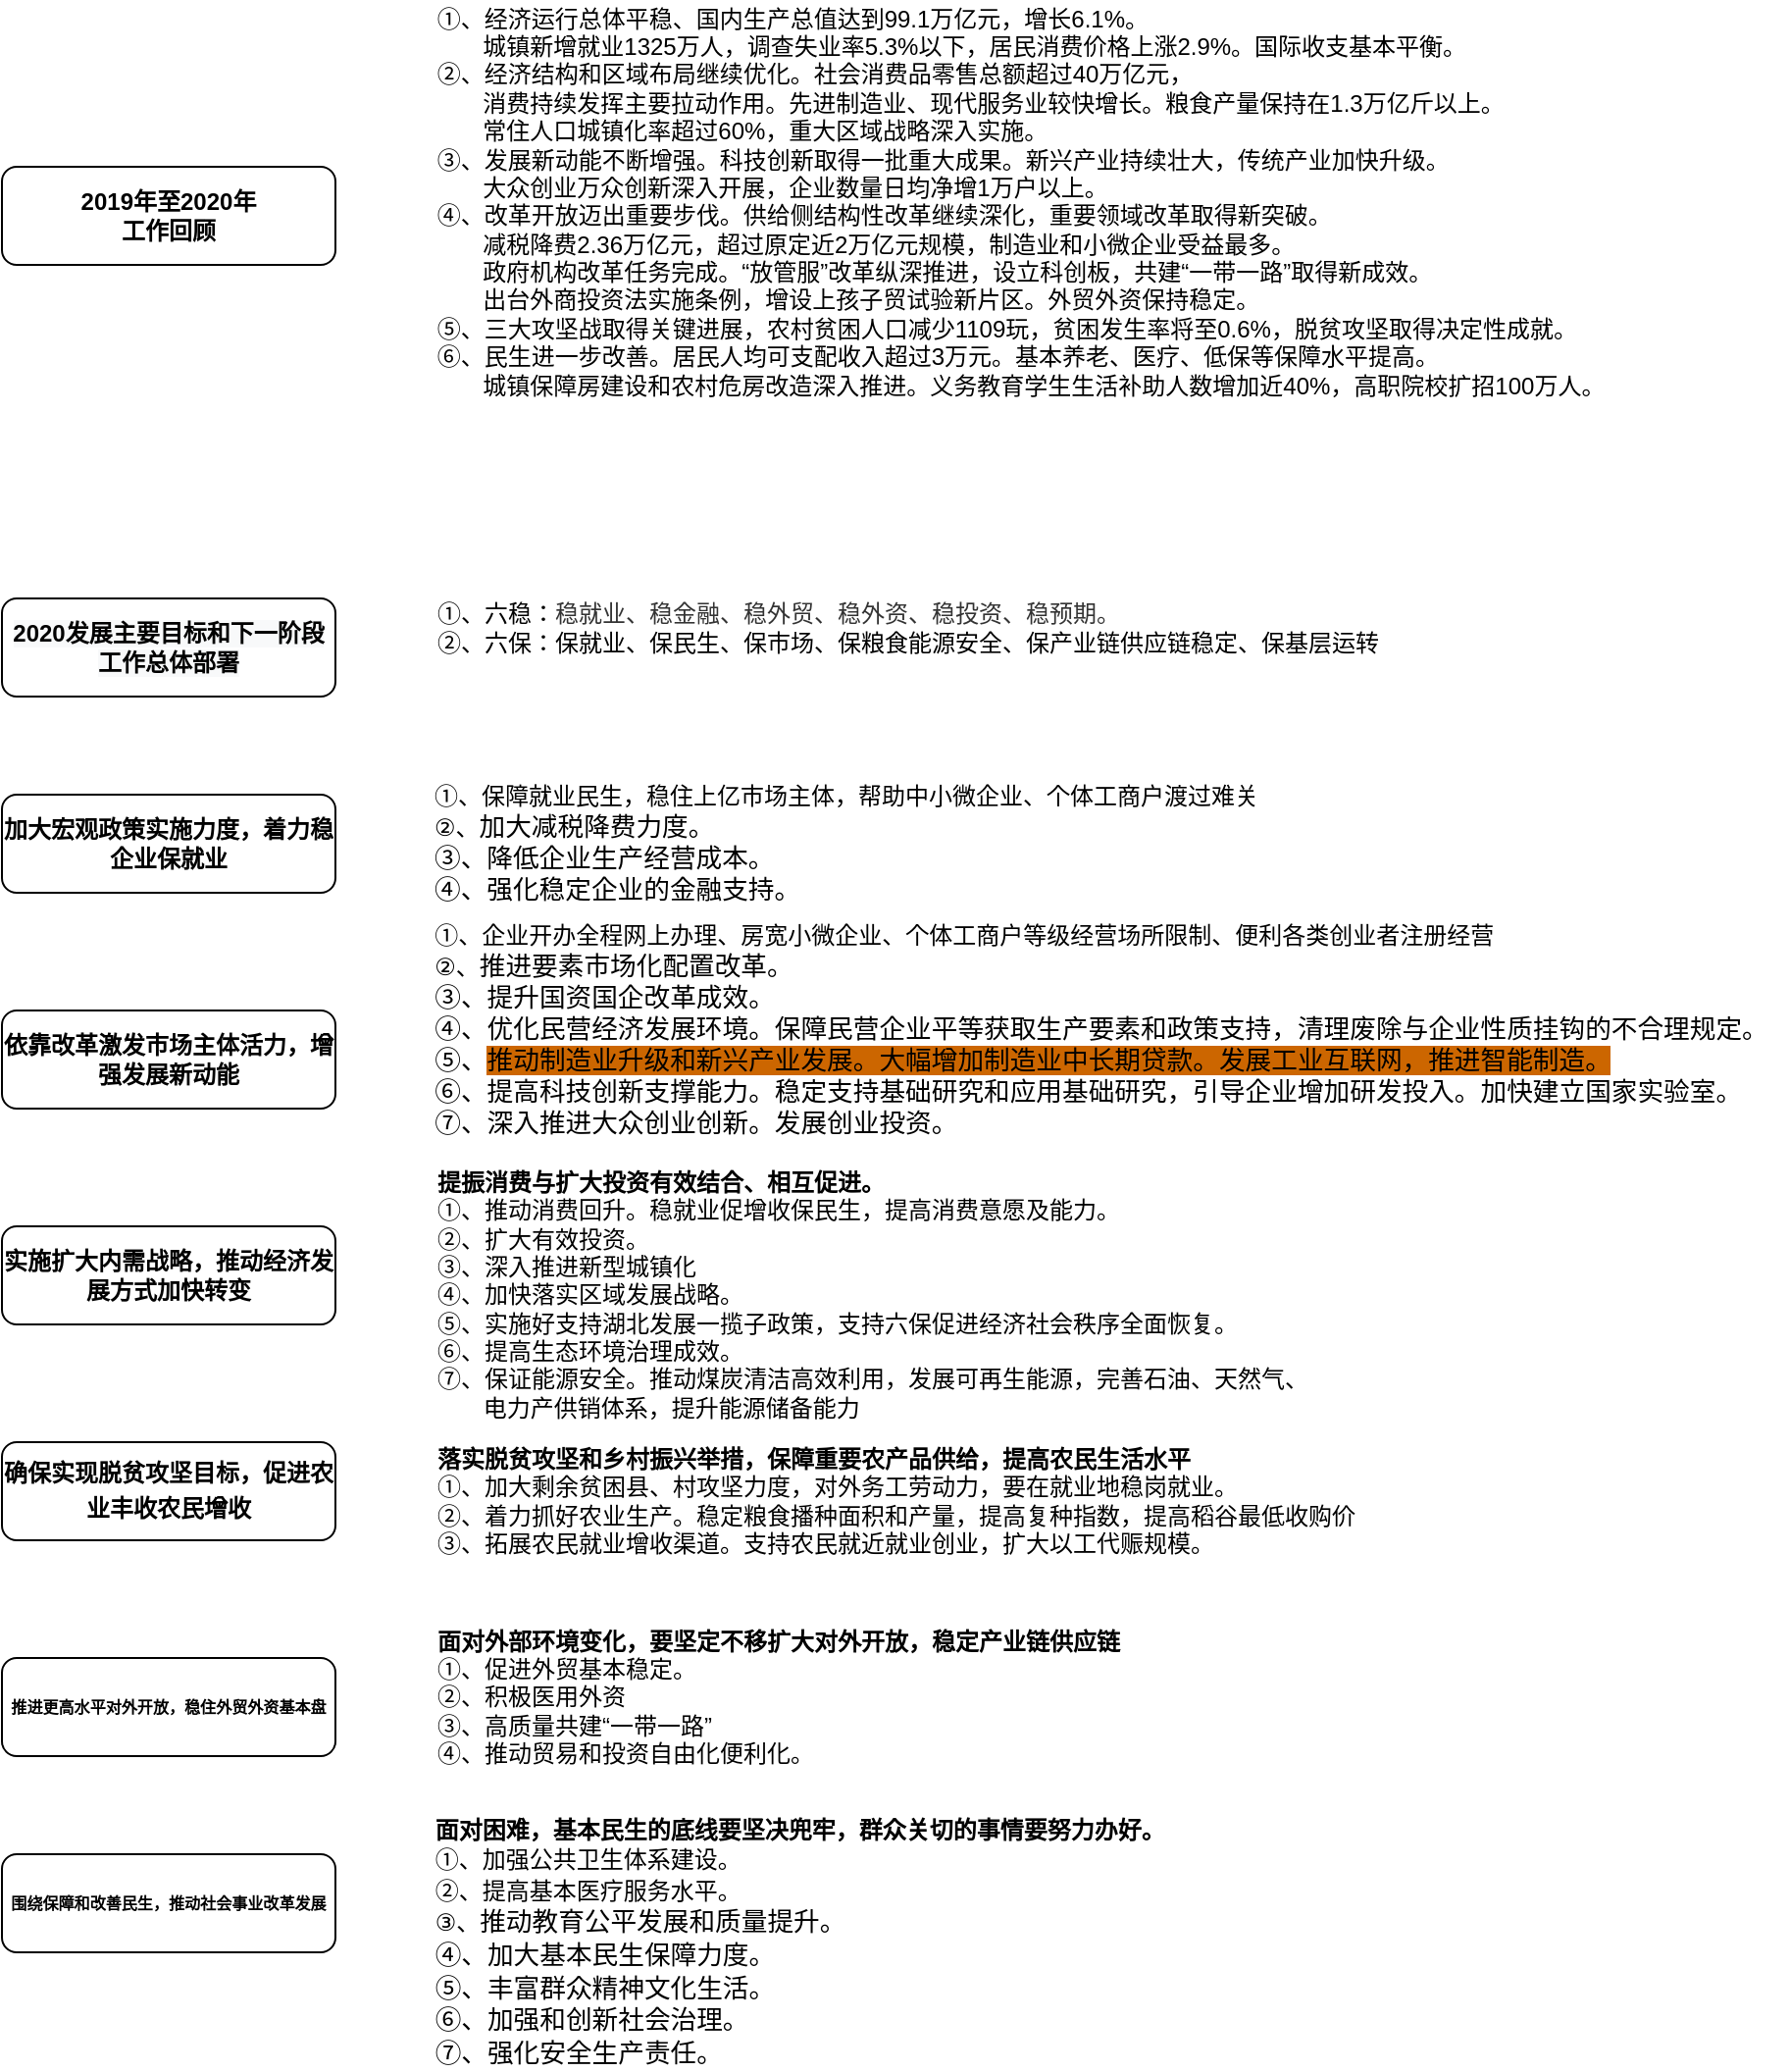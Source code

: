 <mxfile version="13.1.7" type="github">
  <diagram id="1MwcNvDsCMdtUdcm8Kb8" name="第 1 页">
    <mxGraphModel dx="477" dy="762" grid="1" gridSize="10" guides="1" tooltips="1" connect="1" arrows="1" fold="1" page="1" pageScale="1" pageWidth="827" pageHeight="1169" math="0" shadow="0">
      <root>
        <mxCell id="0" />
        <mxCell id="1" parent="0" />
        <mxCell id="WT6hAqRgKXSxZnjj4pXC-1" value="&lt;div&gt;&lt;div class=&quot;document&quot;&gt;&lt;h6&gt;&lt;span style=&quot;background: transparent ; letter-spacing: 0pt ; vertical-align: baseline&quot;&gt;&lt;font style=&quot;font-size: 12px&quot;&gt;2019年至2020年&lt;br&gt;工作回顾&lt;/font&gt;&lt;/span&gt;&lt;/h6&gt;&lt;/div&gt;&lt;/div&gt;" style="rounded=1;whiteSpace=wrap;html=1;" parent="1" vertex="1">
          <mxGeometry x="60" y="100" width="170" height="50" as="geometry" />
        </mxCell>
        <mxCell id="WT6hAqRgKXSxZnjj4pXC-3" value="&lt;font style=&quot;font-size: 12px&quot;&gt;&lt;span style=&quot;color: rgb(0 , 0 , 0) ; font-family: &amp;#34;helvetica&amp;#34; ; font-style: normal ; font-weight: 700 ; letter-spacing: normal ; text-align: center ; text-indent: 0px ; text-transform: none ; word-spacing: 0px ; background-color: rgb(248 , 249 , 250) ; float: none ; display: inline&quot;&gt;2020发展主要目标和下一阶段工作总体部署&lt;/span&gt;&lt;br&gt;&lt;/font&gt;" style="rounded=1;whiteSpace=wrap;html=1;" parent="1" vertex="1">
          <mxGeometry x="60" y="320" width="170" height="50" as="geometry" />
        </mxCell>
        <mxCell id="WT6hAqRgKXSxZnjj4pXC-5" value="&lt;div class=&quot;document&quot;&gt;&lt;h6&gt;&lt;div&gt;&lt;div class=&quot;document&quot;&gt;&lt;/div&gt;&lt;/div&gt;&lt;/h6&gt;&lt;h6&gt;&lt;span style=&quot;font-weight: 700 ; font-style: normal ; color: rgb(0 , 0 , 0) ; background: transparent ; letter-spacing: 0pt ; vertical-align: baseline&quot;&gt;&lt;font style=&quot;font-size: 12px&quot;&gt;加大宏观政策实施力度，着力稳企业保就业&lt;/font&gt;&lt;/span&gt;&lt;/h6&gt;&lt;/div&gt;" style="rounded=1;whiteSpace=wrap;html=1;" parent="1" vertex="1">
          <mxGeometry x="60" y="420" width="170" height="50" as="geometry" />
        </mxCell>
        <mxCell id="WT6hAqRgKXSxZnjj4pXC-6" value="&lt;div class=&quot;document&quot;&gt;&lt;h6&gt;&lt;div&gt;&lt;div class=&quot;document&quot;&gt;&lt;/div&gt;&lt;/div&gt;&lt;/h6&gt;&lt;h6&gt;&lt;span style=&quot;font-weight: 700 ; font-style: normal ; color: rgb(0 , 0 , 0) ; background: transparent ; letter-spacing: 0pt ; vertical-align: baseline&quot;&gt;&lt;font style=&quot;font-size: 12px&quot;&gt;依靠改革激发市场主体活力，增强发展新动能&lt;/font&gt;&lt;/span&gt;&lt;/h6&gt;&lt;/div&gt;" style="rounded=1;whiteSpace=wrap;html=1;" parent="1" vertex="1">
          <mxGeometry x="60" y="530" width="170" height="50" as="geometry" />
        </mxCell>
        <mxCell id="WT6hAqRgKXSxZnjj4pXC-7" value="&lt;div class=&quot;document&quot;&gt;&lt;h6&gt;&lt;div&gt;&lt;div class=&quot;document&quot;&gt;&lt;/div&gt;&lt;/div&gt;&lt;/h6&gt;&lt;h6&gt;&lt;div&gt;&lt;div class=&quot;document&quot;&gt;&lt;/div&gt;&lt;/div&gt;&lt;/h6&gt;&lt;h6&gt;&lt;span style=&quot;font-weight: 700 ; font-style: normal ; color: rgb(0 , 0 , 0) ; background: transparent ; letter-spacing: 0pt ; vertical-align: baseline&quot;&gt;&lt;font style=&quot;font-size: 12px&quot;&gt;实施扩大内需战略，推动经济发展方式加快转变&lt;/font&gt;&lt;/span&gt;&lt;/h6&gt;&lt;/div&gt;" style="rounded=1;whiteSpace=wrap;html=1;" parent="1" vertex="1">
          <mxGeometry x="60" y="640" width="170" height="50" as="geometry" />
        </mxCell>
        <mxCell id="WT6hAqRgKXSxZnjj4pXC-8" value="&lt;div class=&quot;document&quot;&gt;&lt;h6&gt;&lt;div&gt;&lt;div class=&quot;document&quot;&gt;&lt;/div&gt;&lt;/div&gt;&lt;/h6&gt;&lt;h6&gt;&lt;div&gt;&lt;div class=&quot;document&quot;&gt;&lt;/div&gt;&lt;/div&gt;&lt;/h6&gt;&lt;h6&gt;&lt;div&gt;&lt;div class=&quot;document&quot;&gt;&lt;/div&gt;&lt;/div&gt;&lt;/h6&gt;&lt;h6&gt;&lt;span style=&quot;font-weight: 700 ; font-style: normal ; color: rgb(0 , 0 , 0) ; background: transparent ; letter-spacing: 0pt ; vertical-align: baseline&quot;&gt;&lt;font style=&quot;font-size: 12px&quot;&gt;确保实现脱贫攻坚目标，促进农业丰收农民增收&lt;/font&gt;&lt;/span&gt;&lt;span style=&quot;font-size: 12pt ; font-family: &amp;#34;microsoft yahei&amp;#34; , , &amp;#34;pingfang sc&amp;#34; , &amp;#34;noto sans cjk sc&amp;#34; , &amp;#34;sf pro&amp;#34; , &amp;#34;roboto&amp;#34; , &amp;#34;droid sans&amp;#34; , &amp;#34;helvetica&amp;#34; , &amp;#34;tahoma&amp;#34; , &amp;#34;arial&amp;#34; , &amp;#34;hiragino sans gb&amp;#34; , &amp;#34;heiti sc&amp;#34; , sans-serif ; font-weight: 700 ; font-style: normal ; color: black ; background: transparent ; letter-spacing: 0pt ; vertical-align: baseline&quot;&gt;&lt;/span&gt;&lt;/h6&gt;&lt;/div&gt;" style="rounded=1;whiteSpace=wrap;html=1;" parent="1" vertex="1">
          <mxGeometry x="60" y="750" width="170" height="50" as="geometry" />
        </mxCell>
        <mxCell id="WT6hAqRgKXSxZnjj4pXC-9" value="&lt;div class=&quot;document&quot;&gt;&lt;h6&gt;&lt;div&gt;&lt;div class=&quot;document&quot;&gt;&lt;/div&gt;&lt;/div&gt;&lt;/h6&gt;&lt;h6&gt;&lt;div&gt;&lt;div class=&quot;document&quot;&gt;&lt;/div&gt;&lt;/div&gt;&lt;/h6&gt;&lt;h6&gt;&lt;div&gt;&lt;div class=&quot;document&quot;&gt;&lt;/div&gt;&lt;/div&gt;&lt;/h6&gt;&lt;font style=&quot;font-size: 12px&quot;&gt;&lt;/font&gt;&lt;div&gt;&lt;div class=&quot;document&quot;&gt;&lt;h6&gt;推进更高水平对外开放，稳住外贸外资基本盘&lt;/h6&gt;&lt;/div&gt;&lt;/div&gt;&lt;/div&gt;" style="rounded=1;whiteSpace=wrap;html=1;" parent="1" vertex="1">
          <mxGeometry x="60" y="860" width="170" height="50" as="geometry" />
        </mxCell>
        <mxCell id="WT6hAqRgKXSxZnjj4pXC-10" value="&lt;div class=&quot;document&quot;&gt;&lt;h6&gt;&lt;div&gt;&lt;div class=&quot;document&quot;&gt;&lt;/div&gt;&lt;/div&gt;&lt;/h6&gt;&lt;h6&gt;&lt;div&gt;&lt;div class=&quot;document&quot;&gt;&lt;/div&gt;&lt;/div&gt;&lt;/h6&gt;&lt;h6&gt;&lt;div&gt;&lt;div class=&quot;document&quot;&gt;&lt;/div&gt;&lt;/div&gt;&lt;/h6&gt;&lt;font style=&quot;font-size: 12px&quot;&gt;&lt;/font&gt;&lt;div&gt;&lt;div class=&quot;document&quot;&gt;&lt;h6&gt;围绕保障和改善民生，推动社会事业改革发展&lt;/h6&gt;&lt;/div&gt;&lt;/div&gt;&lt;/div&gt;" style="rounded=1;whiteSpace=wrap;html=1;" parent="1" vertex="1">
          <mxGeometry x="60" y="960" width="170" height="50" as="geometry" />
        </mxCell>
        <mxCell id="7a5fItOCjY3D-EyD9LjT-1" value="&amp;nbsp; &amp;nbsp;①、六稳：&lt;span style=&quot;color: rgb(51 , 51 , 51) ; font-family: &amp;#34;arial&amp;#34; ; background-color: rgb(255 , 255 , 255)&quot;&gt;&lt;font style=&quot;font-size: 12px&quot;&gt;稳就业、稳金融、稳外贸、稳外资、稳投资、稳预期。&lt;/font&gt;&lt;/span&gt;&lt;br&gt;&amp;nbsp; &amp;nbsp;②、六保：保就业、保民生、保市场、保粮食能源安全、保产业链供应链稳定、保基层运转" style="text;html=1;align=left;verticalAlign=middle;resizable=0;points=[];autosize=1;" vertex="1" parent="1">
          <mxGeometry x="270" y="320" width="510" height="30" as="geometry" />
        </mxCell>
        <mxCell id="7a5fItOCjY3D-EyD9LjT-2" value="&lt;div style=&quot;text-align: left&quot;&gt;&lt;span&gt;①、保障就业民生，稳住上亿市场主体，帮助中小微企业、个体工商户渡过难关&lt;br&gt;②、&lt;/span&gt;&lt;span style=&quot;background-color: transparent ; font-size: 10pt ; letter-spacing: 0pt ; text-indent: 42.667px&quot;&gt;加大减税降费力度。&lt;/span&gt;&lt;/div&gt;&lt;div style=&quot;text-align: left&quot;&gt;&lt;span style=&quot;background-color: transparent ; font-size: 10pt ; letter-spacing: 0pt ; text-indent: 42.667px&quot;&gt;③、&lt;/span&gt;&lt;span style=&quot;background-color: transparent ; font-size: 10pt ; letter-spacing: 0pt ; text-indent: 42.667px&quot;&gt;降低企业生产经营成本。&lt;/span&gt;&lt;/div&gt;&lt;div style=&quot;text-align: left&quot;&gt;&lt;span style=&quot;background-color: transparent ; font-size: 10pt ; letter-spacing: 0pt ; text-indent: 42.667px&quot;&gt;④、强化稳定企业的金融支持。&lt;/span&gt;&lt;/div&gt;" style="text;html=1;align=center;verticalAlign=middle;resizable=0;points=[];autosize=1;" vertex="1" parent="1">
          <mxGeometry x="270" y="415" width="440" height="60" as="geometry" />
        </mxCell>
        <mxCell id="7a5fItOCjY3D-EyD9LjT-3" value="&lt;div style=&quot;text-align: left&quot;&gt;&lt;span&gt;①、企业开办全程网上办理、房宽小微企业、个体工商户等级经营场所限制、便利各类创业者注册经营&lt;/span&gt;&lt;/div&gt;&lt;div style=&quot;text-align: left&quot;&gt;&lt;span&gt;②、&lt;/span&gt;&lt;span style=&quot;background-color: transparent ; font-size: 10pt ; letter-spacing: 0pt ; text-indent: 42.667px&quot;&gt;推进要素市场化配置改革。&lt;br&gt;③、提升国资国企改革成效。&lt;/span&gt;&lt;/div&gt;&lt;div style=&quot;text-align: left&quot;&gt;&lt;span style=&quot;background-color: transparent ; font-size: 10pt ; letter-spacing: 0pt ; text-indent: 42.667px&quot;&gt;④、优化民营经济发展环境。保障民营企业平等获取生产要素和政策支持，清理废除与企业性质挂钩的不合理规定。&lt;/span&gt;&lt;/div&gt;&lt;div style=&quot;text-align: left&quot;&gt;&lt;span style=&quot;font-size: 10pt ; letter-spacing: 0pt ; text-indent: 42.667px&quot;&gt;⑤、&lt;font style=&quot;background-color: rgb(204 , 102 , 0)&quot;&gt;推动制造业升级和新兴产业发展。大幅增加制造业中长期贷款。发展工业互联网，推进智能制造。&lt;/font&gt;&lt;br&gt;⑥、提高科技创新支撑能力。稳定支持基础研究和应用基础研究，引导企业增加研发投入。加快建立国家实验室。&lt;br&gt;⑦、深入推进大众创业创新。发展创业投资。&lt;/span&gt;&lt;/div&gt;" style="text;html=1;align=center;verticalAlign=middle;resizable=0;points=[];autosize=1;" vertex="1" parent="1">
          <mxGeometry x="270" y="490" width="700" height="100" as="geometry" />
        </mxCell>
        <mxCell id="7a5fItOCjY3D-EyD9LjT-5" value="&lt;b&gt;提振消费与扩大投资有效结合、相互促进。&lt;/b&gt;&lt;br&gt;①、推动消费回升。稳就业促增收保民生，提高消费意愿及能力。&lt;br&gt;②、扩大有效投资。&lt;br&gt;③、深入推进新型城镇化&lt;br&gt;④、加快落实区域发展战略。&lt;br&gt;⑤、实施好支持湖北发展一揽子政策，支持六保促进经济社会秩序全面恢复。&lt;br&gt;⑥、提高生态环境治理成效。&lt;br&gt;⑦、保证能源安全。推动煤炭清洁高效利用，发展可再生能源，完善石油、天然气、&lt;br&gt;&amp;nbsp; &amp;nbsp; &amp;nbsp; &amp;nbsp;电力产供销体系，提升能源储备能力" style="text;html=1;align=left;verticalAlign=middle;resizable=0;points=[];autosize=1;" vertex="1" parent="1">
          <mxGeometry x="280" y="610" width="460" height="130" as="geometry" />
        </mxCell>
        <mxCell id="7a5fItOCjY3D-EyD9LjT-6" value="&lt;b&gt;落实脱贫攻坚和乡村振兴举措，保障重要农产品供给，提高农民生活水平&lt;br&gt;&lt;/b&gt;①、加大剩余贫困县、村攻坚力度，对外务工劳动力，要在就业地稳岗就业。&lt;br&gt;②、着力抓好农业生产。稳定粮食播种面积和产量，提高复种指数，提高稻谷最低收购价&lt;br&gt;③、拓展农民就业增收渠道。支持农民就近就业创业，扩大以工代赈规模。" style="text;html=1;align=left;verticalAlign=middle;resizable=0;points=[];autosize=1;" vertex="1" parent="1">
          <mxGeometry x="280" y="750" width="480" height="60" as="geometry" />
        </mxCell>
        <mxCell id="7a5fItOCjY3D-EyD9LjT-7" value="&lt;b&gt;面对外部环境变化，要坚定不移扩大对外开放，稳定产业链供应链&lt;/b&gt;&lt;br&gt;①、促进外贸基本稳定。&lt;br&gt;②、积极医用外资&lt;br&gt;③、高质量共建“一带一路”&lt;br&gt;④、推动贸易和投资自由化便利化。" style="text;html=1;align=left;verticalAlign=middle;resizable=0;points=[];autosize=1;" vertex="1" parent="1">
          <mxGeometry x="280" y="840" width="360" height="80" as="geometry" />
        </mxCell>
        <mxCell id="7a5fItOCjY3D-EyD9LjT-9" value="&lt;div style=&quot;text-align: left&quot;&gt;&lt;span&gt;①、经济运行总体平稳、国内生产总值达到99.1万亿元，增长6.1%。&lt;/span&gt;&lt;/div&gt;&lt;font style=&quot;font-size: 12px&quot;&gt;&lt;div style=&quot;text-align: left&quot;&gt;&lt;span&gt;&amp;nbsp; &amp;nbsp; &amp;nbsp; &amp;nbsp;城镇新增就业1325万人，调查失业率5.3%以下，居民消费价格上涨2.9%。国际收支基本平衡。&lt;/span&gt;&lt;/div&gt;&lt;div style=&quot;text-align: left&quot;&gt;&lt;span&gt;②、经济结构和区域布局继续优化。社会消费品零售总额超过40万亿元，&lt;br&gt;&amp;nbsp; &amp;nbsp; &amp;nbsp; &amp;nbsp;消费持续发挥主要拉动作用。先进制造业、现代服务业较快增长。粮食产量保持在1.3万亿斤以上。&lt;br&gt;&amp;nbsp; &amp;nbsp; &amp;nbsp; &amp;nbsp;常住人口城镇化率超过60%，重大区域战略深入实施。&lt;br&gt;③、发展新动能不断增强。科技创新取得一批重大成果。新兴产业持续壮大，传统产业加快升级。&lt;br&gt;&amp;nbsp; &amp;nbsp; &amp;nbsp; &amp;nbsp;大众创业万众创新深入开展，企业数量日均净增1万户以上。&lt;/span&gt;&lt;/div&gt;&lt;div style=&quot;text-align: left&quot;&gt;&lt;span&gt;④、改革开放迈出重要步伐。供给侧结构性改革继续深化，重要领域改革取得新突破。&lt;/span&gt;&lt;/div&gt;&lt;div style=&quot;text-align: left&quot;&gt;&lt;span&gt;&amp;nbsp; &amp;nbsp; &amp;nbsp; &amp;nbsp;减税降费2.36万亿元，超过原定近2万亿元规模，制造业和小微企业受益最多。&lt;br&gt;&amp;nbsp; &amp;nbsp; &amp;nbsp; &amp;nbsp;政府机构改革任务完成。“放管服”改革纵深推进，设立科创板，共建“一带一路”取得新成效。&lt;/span&gt;&lt;/div&gt;&lt;div style=&quot;text-align: left&quot;&gt;&lt;span&gt;&amp;nbsp; &amp;nbsp; &amp;nbsp; &amp;nbsp;出台外商投资法实施条例，增设上孩子贸试验新片区。外贸外资保持稳定。&lt;/span&gt;&lt;/div&gt;&lt;div style=&quot;text-align: left&quot;&gt;&lt;span&gt;⑤、三大攻坚战取得关键进展，农村贫困人口减少1109玩，贫困发生率将至0.6%，脱贫攻坚取得决定性成就。&lt;/span&gt;&lt;/div&gt;&lt;div style=&quot;text-align: left&quot;&gt;&lt;span&gt;⑥、民生进一步改善。居民人均可支配收入超过3万元。基本养老、医疗、低保等保障水平提高。&lt;/span&gt;&lt;/div&gt;&lt;div style=&quot;text-align: left&quot;&gt;&lt;span&gt;&amp;nbsp; &amp;nbsp; &amp;nbsp; &amp;nbsp;城镇保障房建设和农村危房改造深入推进。义务教育学生生活补助人数增加近40%，高职院校扩招100万人。&lt;/span&gt;&lt;/div&gt;&lt;div style=&quot;text-align: left&quot;&gt;&lt;span&gt;&lt;br&gt;&lt;/span&gt;&lt;/div&gt;&lt;/font&gt;" style="text;html=1;align=center;verticalAlign=middle;resizable=0;points=[];autosize=1;" vertex="1" parent="1">
          <mxGeometry x="274" y="15" width="610" height="220" as="geometry" />
        </mxCell>
        <mxCell id="7a5fItOCjY3D-EyD9LjT-10" value="&lt;div class=&quot;document&quot;&gt;&lt;p class=&quot;paragraph text-align-type-left pap-line-1.3 pap-line-rule-auto pap-spacing-before-0pt pap-spacing-after-0pt pap-firstline-indent-32pt&quot; style=&quot;text-align: left ; line-height: 130% ; margin-top: 0px ; margin-bottom: 0px ; text-indent: 42.667px&quot;&gt;&lt;span style=&quot;background: transparent ; letter-spacing: 0pt ; vertical-align: baseline&quot;&gt;&lt;b&gt;&lt;font style=&quot;font-size: 12px&quot;&gt;面对困难，基本民生的底线要坚决兜牢，群众关切的事情要努力办好。&lt;/font&gt;&lt;/b&gt;&lt;/span&gt;&lt;/p&gt;&lt;p class=&quot;paragraph text-align-type-left pap-line-1.3 pap-line-rule-auto pap-spacing-before-0pt pap-spacing-after-0pt pap-firstline-indent-32pt&quot; style=&quot;text-align: left ; line-height: 130% ; margin-top: 0px ; margin-bottom: 0px ; text-indent: 42.667px&quot;&gt;&lt;span style=&quot;background: transparent ; letter-spacing: 0pt ; vertical-align: baseline&quot;&gt;&lt;font style=&quot;font-size: 12px&quot;&gt;①、加强公共卫生体系建设。&lt;/font&gt;&lt;/span&gt;&lt;/p&gt;&lt;p class=&quot;paragraph text-align-type-left pap-line-1.3 pap-line-rule-auto pap-spacing-before-0pt pap-spacing-after-0pt pap-firstline-indent-32pt&quot; style=&quot;text-align: left ; line-height: 130% ; margin-top: 0px ; margin-bottom: 0px ; text-indent: 42.667px&quot;&gt;&lt;span style=&quot;background: transparent ; letter-spacing: 0pt ; vertical-align: baseline&quot;&gt;&lt;font style=&quot;font-size: 12px&quot;&gt;②、提高基本医疗服务水平。&lt;/font&gt;&lt;/span&gt;&lt;/p&gt;&lt;p class=&quot;paragraph text-align-type-left pap-line-1.3 pap-line-rule-auto pap-spacing-before-0pt pap-spacing-after-0pt pap-firstline-indent-32pt&quot; style=&quot;text-align: left ; line-height: 130% ; margin-top: 0px ; margin-bottom: 0px ; text-indent: 42.667px&quot;&gt;③、&lt;span style=&quot;background-color: transparent ; font-size: 10pt ; letter-spacing: 0pt ; text-indent: 42.667px&quot;&gt;推动教育公平发展和质量提升。&lt;/span&gt;&lt;/p&gt;&lt;p class=&quot;paragraph text-align-type-left pap-line-1.3 pap-line-rule-auto pap-spacing-before-0pt pap-spacing-after-0pt pap-firstline-indent-32pt&quot; style=&quot;text-align: left ; line-height: 130% ; margin-top: 0px ; margin-bottom: 0px ; text-indent: 42.667px&quot;&gt;&lt;span style=&quot;background-color: transparent ; font-size: 10pt ; letter-spacing: 0pt ; text-indent: 42.667px&quot;&gt;④、&lt;/span&gt;&lt;span style=&quot;background-color: transparent ; font-size: 10pt ; letter-spacing: 0pt ; text-indent: 42.667px&quot;&gt;加大基本民生保障力度。&lt;/span&gt;&lt;/p&gt;&lt;p class=&quot;paragraph text-align-type-left pap-line-1.3 pap-line-rule-auto pap-spacing-before-0pt pap-spacing-after-0pt pap-firstline-indent-32pt&quot; style=&quot;text-align: left ; line-height: 130% ; margin-top: 0px ; margin-bottom: 0px ; text-indent: 42.667px&quot;&gt;&lt;span style=&quot;background-color: transparent ; font-size: 10pt ; letter-spacing: 0pt ; text-indent: 42.667px&quot;&gt;⑤、&lt;/span&gt;&lt;span style=&quot;background-color: transparent ; font-size: 10pt ; letter-spacing: 0pt ; text-indent: 42.667px&quot;&gt;丰富群众精神文化生活。&lt;/span&gt;&lt;/p&gt;&lt;p class=&quot;paragraph text-align-type-left pap-line-1.3 pap-line-rule-auto pap-spacing-before-0pt pap-spacing-after-0pt pap-firstline-indent-32pt&quot; style=&quot;text-align: left ; line-height: 130% ; margin-top: 0px ; margin-bottom: 0px ; text-indent: 42.667px&quot;&gt;&lt;span style=&quot;background-color: transparent ; font-size: 10pt ; letter-spacing: 0pt ; text-indent: 42.667px&quot;&gt;⑥、加强和创新社会治理。&lt;/span&gt;&lt;/p&gt;&lt;p class=&quot;paragraph text-align-type-left pap-line-1.3 pap-line-rule-auto pap-spacing-before-0pt pap-spacing-after-0pt pap-firstline-indent-32pt&quot; style=&quot;text-align: left ; line-height: 130% ; margin-top: 0px ; margin-bottom: 0px ; text-indent: 42.667px&quot;&gt;&lt;span style=&quot;background-color: transparent ; font-size: 10pt ; letter-spacing: 0pt ; text-indent: 42.667px&quot;&gt;⑦、强化安全生产责任。&lt;/span&gt;&lt;/p&gt;&lt;/div&gt;" style="text;html=1;align=center;verticalAlign=middle;resizable=0;points=[];autosize=1;" vertex="1" parent="1">
          <mxGeometry x="230" y="940" width="430" height="130" as="geometry" />
        </mxCell>
      </root>
    </mxGraphModel>
  </diagram>
</mxfile>
